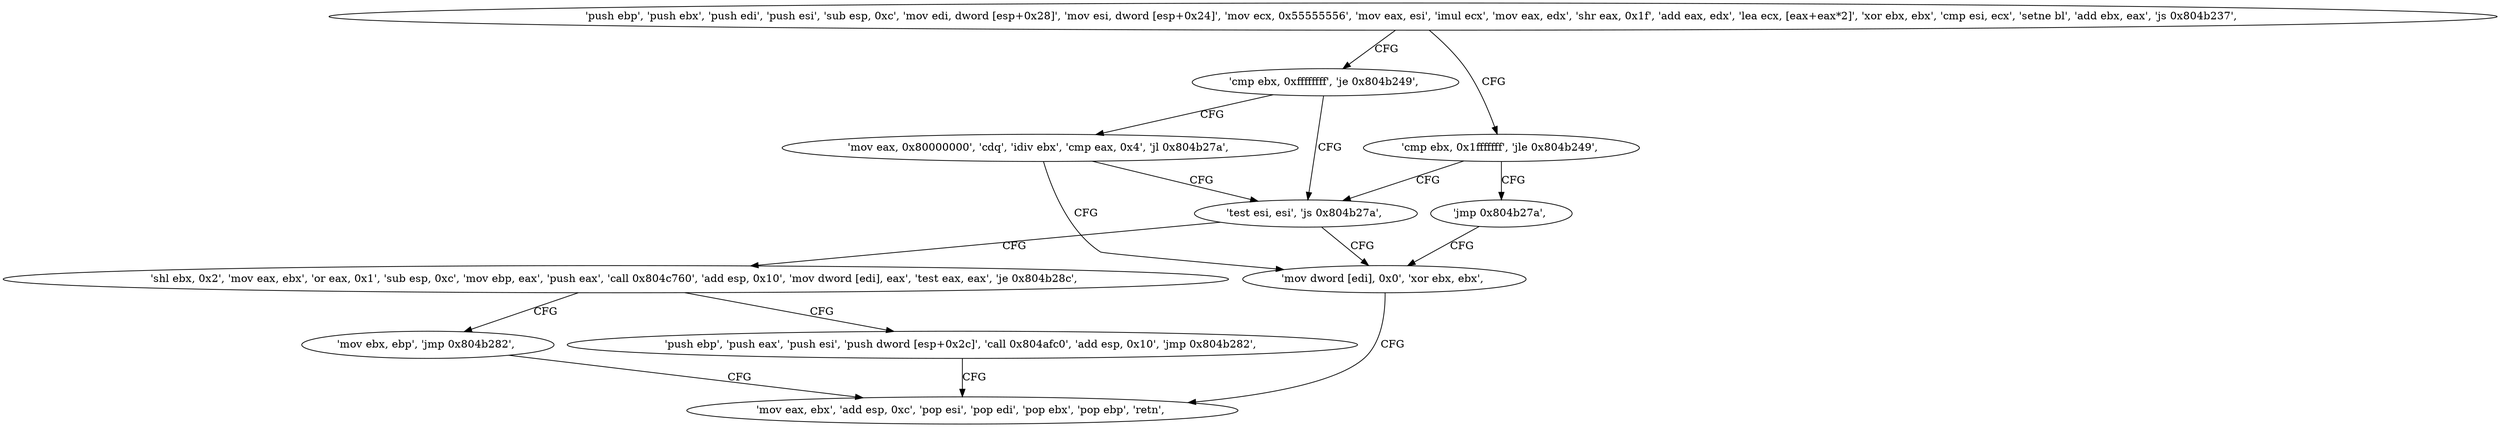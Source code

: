 digraph "func" {
"134525440" [label = "'push ebp', 'push ebx', 'push edi', 'push esi', 'sub esp, 0xc', 'mov edi, dword [esp+0x28]', 'mov esi, dword [esp+0x24]', 'mov ecx, 0x55555556', 'mov eax, esi', 'imul ecx', 'mov eax, edx', 'shr eax, 0x1f', 'add eax, edx', 'lea ecx, [eax+eax*2]', 'xor ebx, ebx', 'cmp esi, ecx', 'setne bl', 'add ebx, eax', 'js 0x804b237', " ]
"134525495" [label = "'cmp ebx, 0xffffffff', 'je 0x804b249', " ]
"134525485" [label = "'cmp ebx, 0x1fffffff', 'jle 0x804b249', " ]
"134525513" [label = "'test esi, esi', 'js 0x804b27a', " ]
"134525500" [label = "'mov eax, 0x80000000', 'cdq', 'idiv ebx', 'cmp eax, 0x4', 'jl 0x804b27a', " ]
"134525493" [label = "'jmp 0x804b27a', " ]
"134525562" [label = "'mov dword [edi], 0x0', 'xor ebx, ebx', " ]
"134525517" [label = "'shl ebx, 0x2', 'mov eax, ebx', 'or eax, 0x1', 'sub esp, 0xc', 'mov ebp, eax', 'push eax', 'call 0x804c760', 'add esp, 0x10', 'mov dword [edi], eax', 'test eax, eax', 'je 0x804b28c', " ]
"134525570" [label = "'mov eax, ebx', 'add esp, 0xc', 'pop esi', 'pop edi', 'pop ebx', 'pop ebp', 'retn', " ]
"134525580" [label = "'mov ebx, ebp', 'jmp 0x804b282', " ]
"134525545" [label = "'push ebp', 'push eax', 'push esi', 'push dword [esp+0x2c]', 'call 0x804afc0', 'add esp, 0x10', 'jmp 0x804b282', " ]
"134525440" -> "134525495" [ label = "CFG" ]
"134525440" -> "134525485" [ label = "CFG" ]
"134525495" -> "134525513" [ label = "CFG" ]
"134525495" -> "134525500" [ label = "CFG" ]
"134525485" -> "134525513" [ label = "CFG" ]
"134525485" -> "134525493" [ label = "CFG" ]
"134525513" -> "134525562" [ label = "CFG" ]
"134525513" -> "134525517" [ label = "CFG" ]
"134525500" -> "134525562" [ label = "CFG" ]
"134525500" -> "134525513" [ label = "CFG" ]
"134525493" -> "134525562" [ label = "CFG" ]
"134525562" -> "134525570" [ label = "CFG" ]
"134525517" -> "134525580" [ label = "CFG" ]
"134525517" -> "134525545" [ label = "CFG" ]
"134525580" -> "134525570" [ label = "CFG" ]
"134525545" -> "134525570" [ label = "CFG" ]
}
